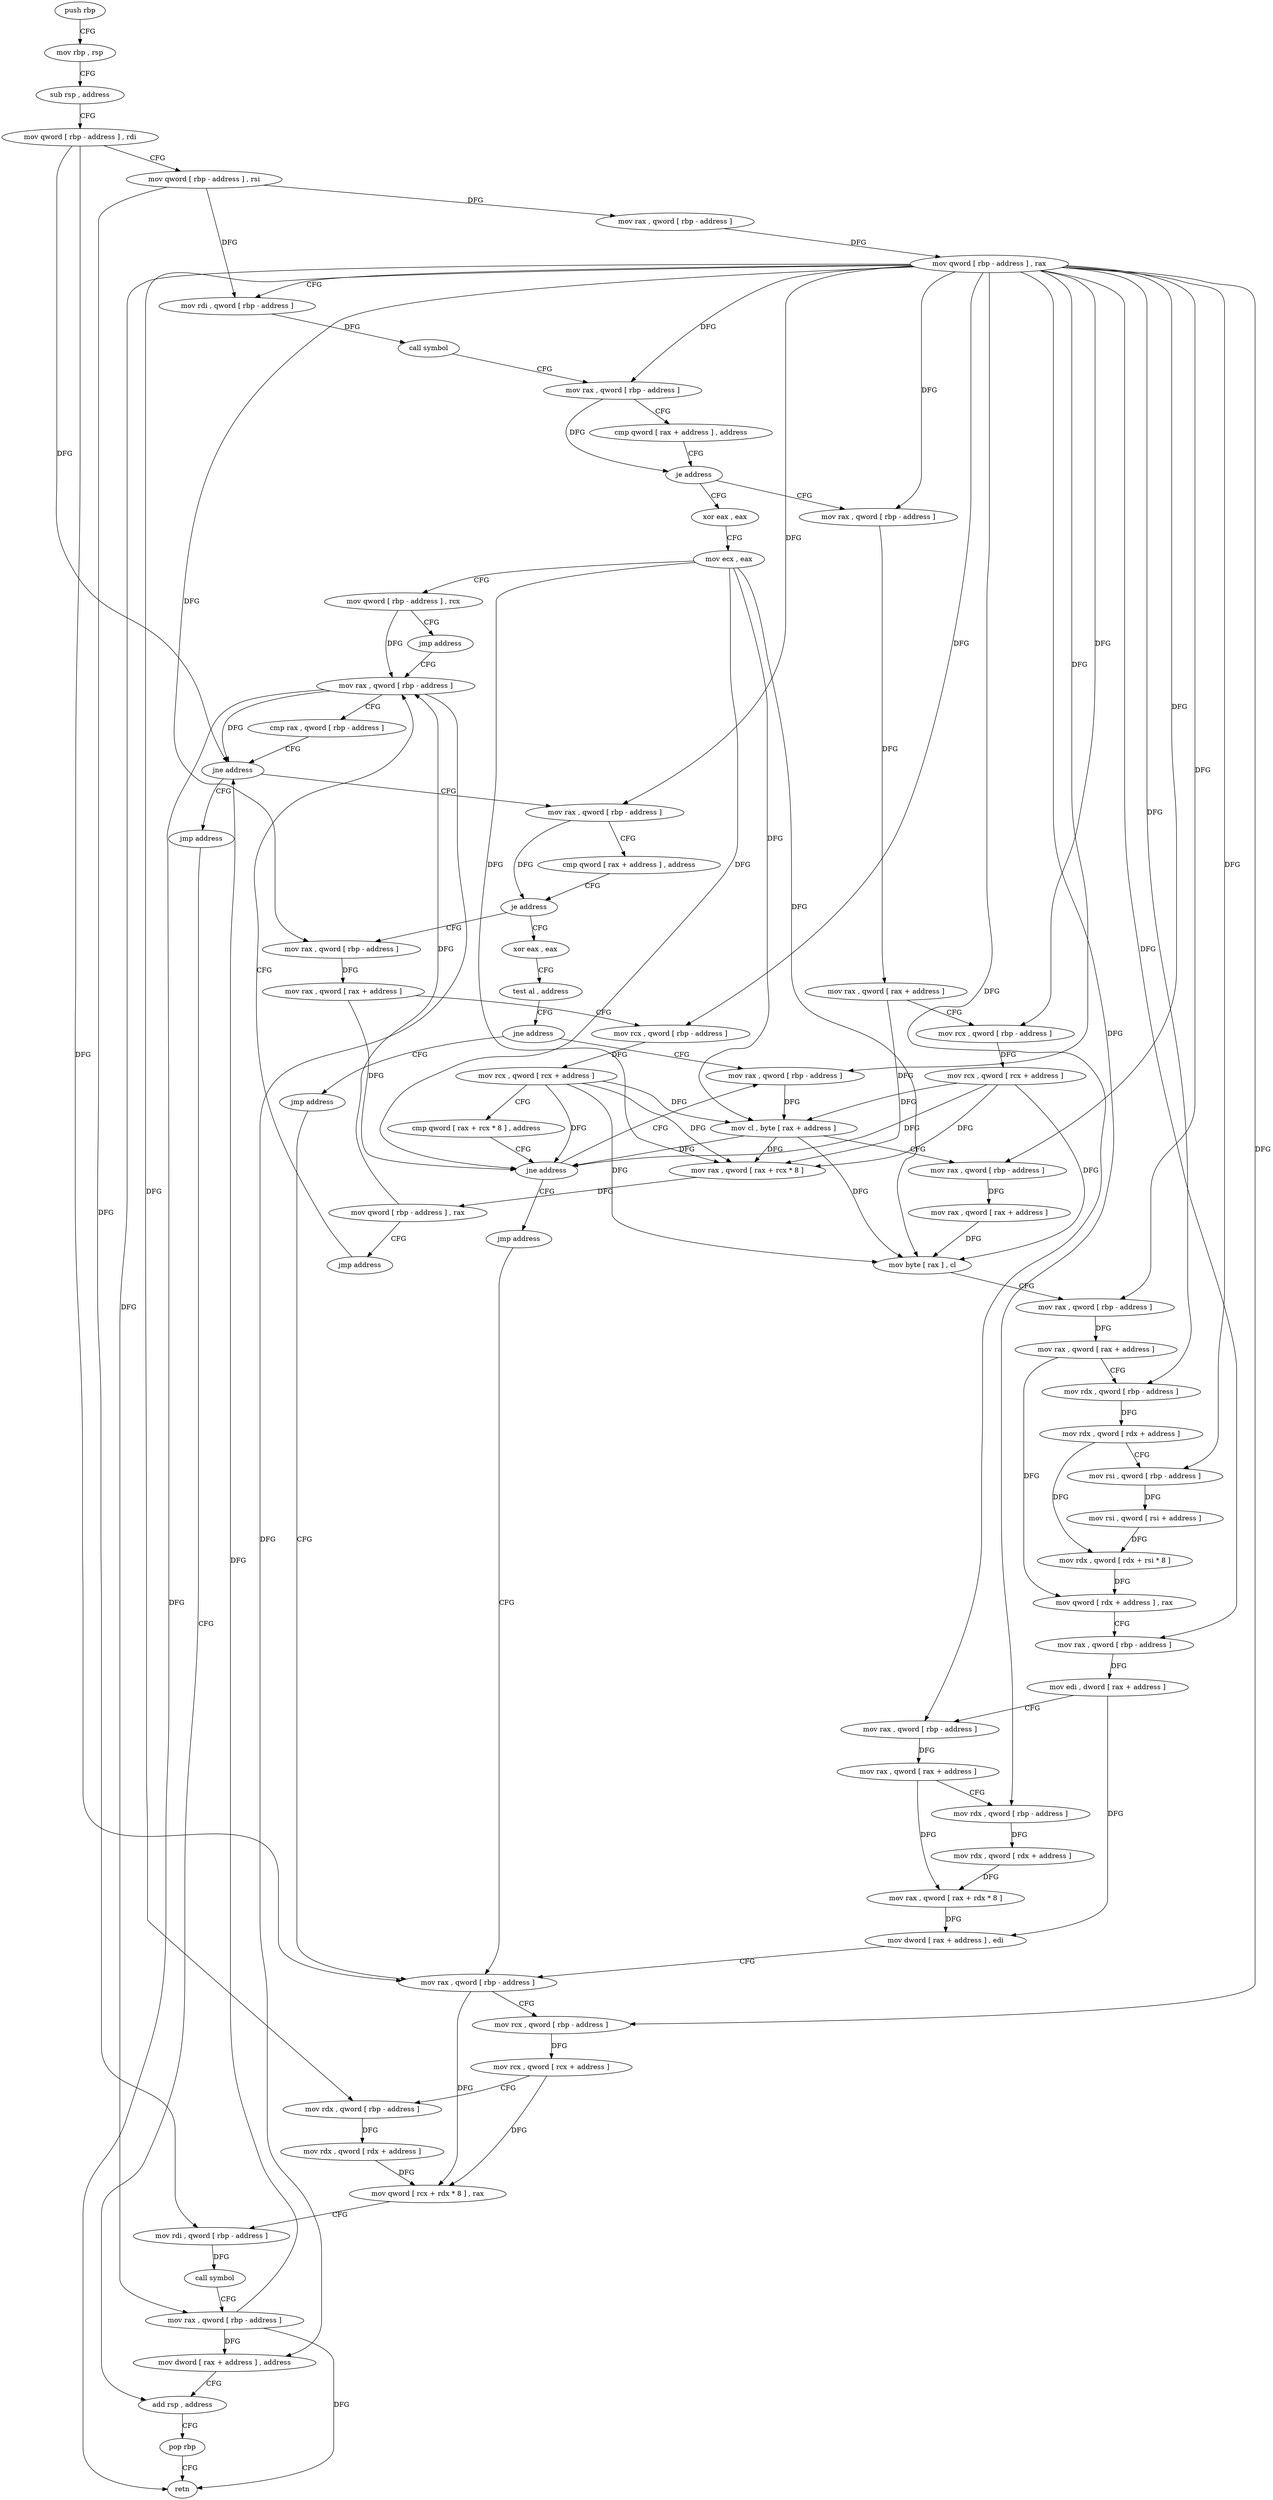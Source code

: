digraph "func" {
"151440" [label = "push rbp" ]
"151441" [label = "mov rbp , rsp" ]
"151444" [label = "sub rsp , address" ]
"151448" [label = "mov qword [ rbp - address ] , rdi" ]
"151452" [label = "mov qword [ rbp - address ] , rsi" ]
"151456" [label = "mov rax , qword [ rbp - address ]" ]
"151460" [label = "mov qword [ rbp - address ] , rax" ]
"151464" [label = "mov rdi , qword [ rbp - address ]" ]
"151468" [label = "call symbol" ]
"151473" [label = "mov rax , qword [ rbp - address ]" ]
"151477" [label = "cmp qword [ rax + address ] , address" ]
"151482" [label = "je address" ]
"151517" [label = "xor eax , eax" ]
"151488" [label = "mov rax , qword [ rbp - address ]" ]
"151519" [label = "mov ecx , eax" ]
"151521" [label = "mov qword [ rbp - address ] , rcx" ]
"151525" [label = "jmp address" ]
"151530" [label = "mov rax , qword [ rbp - address ]" ]
"151492" [label = "mov rax , qword [ rax + address ]" ]
"151496" [label = "mov rcx , qword [ rbp - address ]" ]
"151500" [label = "mov rcx , qword [ rcx + address ]" ]
"151504" [label = "mov rax , qword [ rax + rcx * 8 ]" ]
"151508" [label = "mov qword [ rbp - address ] , rax" ]
"151512" [label = "jmp address" ]
"151534" [label = "cmp rax , qword [ rbp - address ]" ]
"151538" [label = "jne address" ]
"151549" [label = "mov rax , qword [ rbp - address ]" ]
"151544" [label = "jmp address" ]
"151553" [label = "cmp qword [ rax + address ] , address" ]
"151558" [label = "je address" ]
"151596" [label = "xor eax , eax" ]
"151564" [label = "mov rax , qword [ rbp - address ]" ]
"151734" [label = "add rsp , address" ]
"151598" [label = "test al , address" ]
"151600" [label = "jne address" ]
"151611" [label = "mov rax , qword [ rbp - address ]" ]
"151606" [label = "jmp address" ]
"151568" [label = "mov rax , qword [ rax + address ]" ]
"151572" [label = "mov rcx , qword [ rbp - address ]" ]
"151576" [label = "mov rcx , qword [ rcx + address ]" ]
"151580" [label = "cmp qword [ rax + rcx * 8 ] , address" ]
"151585" [label = "jne address" ]
"151591" [label = "jmp address" ]
"151738" [label = "pop rbp" ]
"151739" [label = "retn" ]
"151615" [label = "mov cl , byte [ rax + address ]" ]
"151618" [label = "mov rax , qword [ rbp - address ]" ]
"151622" [label = "mov rax , qword [ rax + address ]" ]
"151626" [label = "mov byte [ rax ] , cl" ]
"151628" [label = "mov rax , qword [ rbp - address ]" ]
"151632" [label = "mov rax , qword [ rax + address ]" ]
"151636" [label = "mov rdx , qword [ rbp - address ]" ]
"151640" [label = "mov rdx , qword [ rdx + address ]" ]
"151644" [label = "mov rsi , qword [ rbp - address ]" ]
"151648" [label = "mov rsi , qword [ rsi + address ]" ]
"151652" [label = "mov rdx , qword [ rdx + rsi * 8 ]" ]
"151656" [label = "mov qword [ rdx + address ] , rax" ]
"151660" [label = "mov rax , qword [ rbp - address ]" ]
"151664" [label = "mov edi , dword [ rax + address ]" ]
"151667" [label = "mov rax , qword [ rbp - address ]" ]
"151671" [label = "mov rax , qword [ rax + address ]" ]
"151675" [label = "mov rdx , qword [ rbp - address ]" ]
"151679" [label = "mov rdx , qword [ rdx + address ]" ]
"151683" [label = "mov rax , qword [ rax + rdx * 8 ]" ]
"151687" [label = "mov dword [ rax + address ] , edi" ]
"151690" [label = "mov rax , qword [ rbp - address ]" ]
"151694" [label = "mov rcx , qword [ rbp - address ]" ]
"151698" [label = "mov rcx , qword [ rcx + address ]" ]
"151702" [label = "mov rdx , qword [ rbp - address ]" ]
"151706" [label = "mov rdx , qword [ rdx + address ]" ]
"151710" [label = "mov qword [ rcx + rdx * 8 ] , rax" ]
"151714" [label = "mov rdi , qword [ rbp - address ]" ]
"151718" [label = "call symbol" ]
"151723" [label = "mov rax , qword [ rbp - address ]" ]
"151727" [label = "mov dword [ rax + address ] , address" ]
"151440" -> "151441" [ label = "CFG" ]
"151441" -> "151444" [ label = "CFG" ]
"151444" -> "151448" [ label = "CFG" ]
"151448" -> "151452" [ label = "CFG" ]
"151448" -> "151538" [ label = "DFG" ]
"151448" -> "151690" [ label = "DFG" ]
"151452" -> "151456" [ label = "DFG" ]
"151452" -> "151464" [ label = "DFG" ]
"151452" -> "151714" [ label = "DFG" ]
"151456" -> "151460" [ label = "DFG" ]
"151460" -> "151464" [ label = "CFG" ]
"151460" -> "151473" [ label = "DFG" ]
"151460" -> "151488" [ label = "DFG" ]
"151460" -> "151496" [ label = "DFG" ]
"151460" -> "151549" [ label = "DFG" ]
"151460" -> "151564" [ label = "DFG" ]
"151460" -> "151572" [ label = "DFG" ]
"151460" -> "151611" [ label = "DFG" ]
"151460" -> "151618" [ label = "DFG" ]
"151460" -> "151628" [ label = "DFG" ]
"151460" -> "151636" [ label = "DFG" ]
"151460" -> "151644" [ label = "DFG" ]
"151460" -> "151660" [ label = "DFG" ]
"151460" -> "151667" [ label = "DFG" ]
"151460" -> "151675" [ label = "DFG" ]
"151460" -> "151694" [ label = "DFG" ]
"151460" -> "151702" [ label = "DFG" ]
"151460" -> "151723" [ label = "DFG" ]
"151464" -> "151468" [ label = "DFG" ]
"151468" -> "151473" [ label = "CFG" ]
"151473" -> "151477" [ label = "CFG" ]
"151473" -> "151482" [ label = "DFG" ]
"151477" -> "151482" [ label = "CFG" ]
"151482" -> "151517" [ label = "CFG" ]
"151482" -> "151488" [ label = "CFG" ]
"151517" -> "151519" [ label = "CFG" ]
"151488" -> "151492" [ label = "DFG" ]
"151519" -> "151521" [ label = "CFG" ]
"151519" -> "151504" [ label = "DFG" ]
"151519" -> "151585" [ label = "DFG" ]
"151519" -> "151615" [ label = "DFG" ]
"151519" -> "151626" [ label = "DFG" ]
"151521" -> "151525" [ label = "CFG" ]
"151521" -> "151530" [ label = "DFG" ]
"151525" -> "151530" [ label = "CFG" ]
"151530" -> "151534" [ label = "CFG" ]
"151530" -> "151538" [ label = "DFG" ]
"151530" -> "151739" [ label = "DFG" ]
"151530" -> "151727" [ label = "DFG" ]
"151492" -> "151496" [ label = "CFG" ]
"151492" -> "151504" [ label = "DFG" ]
"151496" -> "151500" [ label = "DFG" ]
"151500" -> "151504" [ label = "DFG" ]
"151500" -> "151585" [ label = "DFG" ]
"151500" -> "151615" [ label = "DFG" ]
"151500" -> "151626" [ label = "DFG" ]
"151504" -> "151508" [ label = "DFG" ]
"151508" -> "151512" [ label = "CFG" ]
"151508" -> "151530" [ label = "DFG" ]
"151512" -> "151530" [ label = "CFG" ]
"151534" -> "151538" [ label = "CFG" ]
"151538" -> "151549" [ label = "CFG" ]
"151538" -> "151544" [ label = "CFG" ]
"151549" -> "151553" [ label = "CFG" ]
"151549" -> "151558" [ label = "DFG" ]
"151544" -> "151734" [ label = "CFG" ]
"151553" -> "151558" [ label = "CFG" ]
"151558" -> "151596" [ label = "CFG" ]
"151558" -> "151564" [ label = "CFG" ]
"151596" -> "151598" [ label = "CFG" ]
"151564" -> "151568" [ label = "DFG" ]
"151734" -> "151738" [ label = "CFG" ]
"151598" -> "151600" [ label = "CFG" ]
"151600" -> "151611" [ label = "CFG" ]
"151600" -> "151606" [ label = "CFG" ]
"151611" -> "151615" [ label = "DFG" ]
"151606" -> "151690" [ label = "CFG" ]
"151568" -> "151572" [ label = "CFG" ]
"151568" -> "151585" [ label = "DFG" ]
"151572" -> "151576" [ label = "DFG" ]
"151576" -> "151580" [ label = "CFG" ]
"151576" -> "151504" [ label = "DFG" ]
"151576" -> "151585" [ label = "DFG" ]
"151576" -> "151615" [ label = "DFG" ]
"151576" -> "151626" [ label = "DFG" ]
"151580" -> "151585" [ label = "CFG" ]
"151585" -> "151611" [ label = "CFG" ]
"151585" -> "151591" [ label = "CFG" ]
"151591" -> "151690" [ label = "CFG" ]
"151738" -> "151739" [ label = "CFG" ]
"151615" -> "151618" [ label = "CFG" ]
"151615" -> "151504" [ label = "DFG" ]
"151615" -> "151585" [ label = "DFG" ]
"151615" -> "151626" [ label = "DFG" ]
"151618" -> "151622" [ label = "DFG" ]
"151622" -> "151626" [ label = "DFG" ]
"151626" -> "151628" [ label = "CFG" ]
"151628" -> "151632" [ label = "DFG" ]
"151632" -> "151636" [ label = "CFG" ]
"151632" -> "151656" [ label = "DFG" ]
"151636" -> "151640" [ label = "DFG" ]
"151640" -> "151644" [ label = "CFG" ]
"151640" -> "151652" [ label = "DFG" ]
"151644" -> "151648" [ label = "DFG" ]
"151648" -> "151652" [ label = "DFG" ]
"151652" -> "151656" [ label = "DFG" ]
"151656" -> "151660" [ label = "CFG" ]
"151660" -> "151664" [ label = "DFG" ]
"151664" -> "151667" [ label = "CFG" ]
"151664" -> "151687" [ label = "DFG" ]
"151667" -> "151671" [ label = "DFG" ]
"151671" -> "151675" [ label = "CFG" ]
"151671" -> "151683" [ label = "DFG" ]
"151675" -> "151679" [ label = "DFG" ]
"151679" -> "151683" [ label = "DFG" ]
"151683" -> "151687" [ label = "DFG" ]
"151687" -> "151690" [ label = "CFG" ]
"151690" -> "151694" [ label = "CFG" ]
"151690" -> "151710" [ label = "DFG" ]
"151694" -> "151698" [ label = "DFG" ]
"151698" -> "151702" [ label = "CFG" ]
"151698" -> "151710" [ label = "DFG" ]
"151702" -> "151706" [ label = "DFG" ]
"151706" -> "151710" [ label = "DFG" ]
"151710" -> "151714" [ label = "CFG" ]
"151714" -> "151718" [ label = "DFG" ]
"151718" -> "151723" [ label = "CFG" ]
"151723" -> "151727" [ label = "DFG" ]
"151723" -> "151538" [ label = "DFG" ]
"151723" -> "151739" [ label = "DFG" ]
"151727" -> "151734" [ label = "CFG" ]
}

